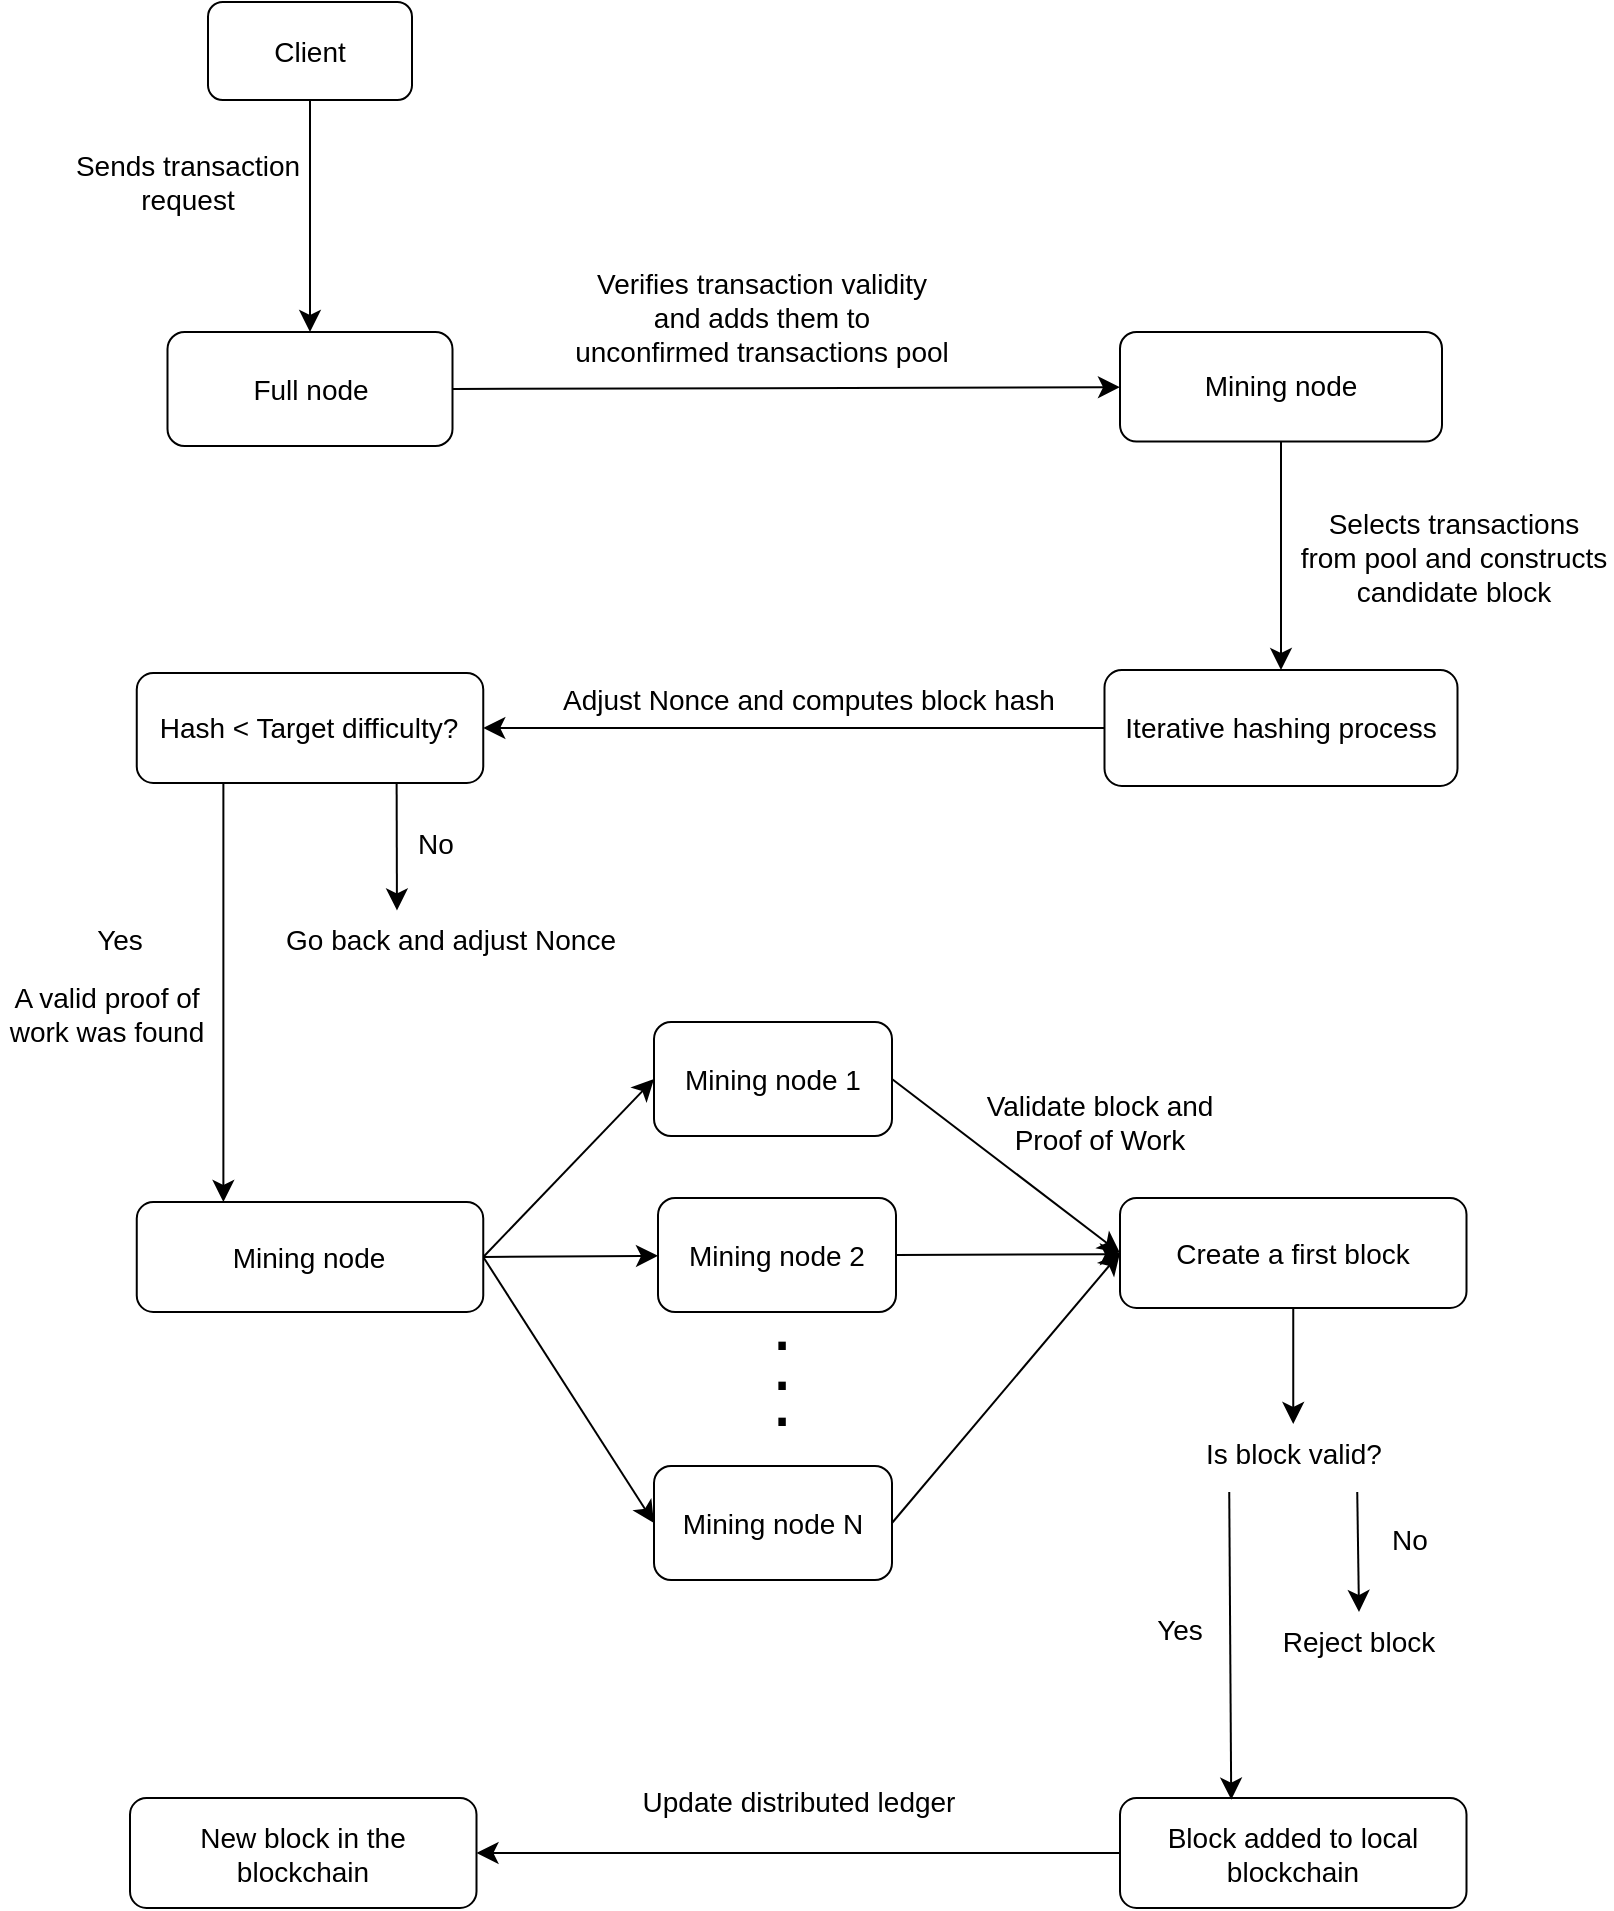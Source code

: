 <mxfile version="24.9.0">
  <diagram name="Página-1" id="oIxxipYVY-bKb81VuK8T">
    <mxGraphModel dx="2793" dy="1785" grid="0" gridSize="10" guides="1" tooltips="1" connect="1" arrows="1" fold="1" page="0" pageScale="1" pageWidth="827" pageHeight="1169" math="0" shadow="0">
      <root>
        <mxCell id="0" />
        <mxCell id="1" parent="0" />
        <mxCell id="hgDKIZP26lIpSgWEL45--6" style="edgeStyle=none;curved=1;rounded=0;orthogonalLoop=1;jettySize=auto;html=1;exitX=0.5;exitY=1;exitDx=0;exitDy=0;fontSize=12;startSize=8;endSize=8;" edge="1" parent="1" source="hgDKIZP26lIpSgWEL45--2" target="hgDKIZP26lIpSgWEL45--5">
          <mxGeometry relative="1" as="geometry" />
        </mxCell>
        <mxCell id="hgDKIZP26lIpSgWEL45--2" value="&lt;font style=&quot;font-size: 14px;&quot;&gt;Client&lt;/font&gt;" style="rounded=1;whiteSpace=wrap;html=1;" vertex="1" parent="1">
          <mxGeometry x="-62" y="-82" width="102" height="49" as="geometry" />
        </mxCell>
        <mxCell id="hgDKIZP26lIpSgWEL45--12" style="edgeStyle=none;curved=1;rounded=0;orthogonalLoop=1;jettySize=auto;html=1;exitX=0.5;exitY=1;exitDx=0;exitDy=0;fontSize=12;startSize=8;endSize=8;" edge="1" parent="1" source="hgDKIZP26lIpSgWEL45--3" target="hgDKIZP26lIpSgWEL45--11">
          <mxGeometry relative="1" as="geometry" />
        </mxCell>
        <mxCell id="hgDKIZP26lIpSgWEL45--3" value="Mining node" style="rounded=1;whiteSpace=wrap;html=1;fontSize=14;" vertex="1" parent="1">
          <mxGeometry x="394" y="83" width="161" height="54.75" as="geometry" />
        </mxCell>
        <mxCell id="hgDKIZP26lIpSgWEL45--10" style="edgeStyle=none;curved=1;rounded=0;orthogonalLoop=1;jettySize=auto;html=1;exitX=1;exitY=0.5;exitDx=0;exitDy=0;fontSize=12;startSize=8;endSize=8;" edge="1" parent="1" source="hgDKIZP26lIpSgWEL45--5" target="hgDKIZP26lIpSgWEL45--3">
          <mxGeometry relative="1" as="geometry" />
        </mxCell>
        <mxCell id="hgDKIZP26lIpSgWEL45--5" value="&lt;font style=&quot;font-size: 14px;&quot;&gt;Full node&lt;/font&gt;" style="rounded=1;whiteSpace=wrap;html=1;" vertex="1" parent="1">
          <mxGeometry x="-82.25" y="83" width="142.5" height="57" as="geometry" />
        </mxCell>
        <mxCell id="hgDKIZP26lIpSgWEL45--7" value="&lt;font&gt;Sends transaction request&lt;/font&gt;" style="text;strokeColor=none;fillColor=none;html=1;align=center;verticalAlign=middle;whiteSpace=wrap;rounded=0;fontSize=14;" vertex="1" parent="1">
          <mxGeometry x="-154" y="-7" width="164" height="30" as="geometry" />
        </mxCell>
        <mxCell id="hgDKIZP26lIpSgWEL45--11" value="&lt;font style=&quot;font-size: 14px;&quot;&gt;Iterative hashing process&lt;/font&gt;" style="rounded=1;whiteSpace=wrap;html=1;" vertex="1" parent="1">
          <mxGeometry x="386.25" y="252" width="176.5" height="58" as="geometry" />
        </mxCell>
        <mxCell id="hgDKIZP26lIpSgWEL45--13" value="&lt;span style=&quot;color: rgb(0, 0, 0); font-family: Helvetica; font-size: 14px; font-style: normal; font-variant-ligatures: normal; font-variant-caps: normal; font-weight: 400; letter-spacing: normal; orphans: 2; text-indent: 0px; text-transform: none; widows: 2; word-spacing: 0px; -webkit-text-stroke-width: 0px; white-space: normal; background-color: rgb(255, 255, 255); text-decoration-thickness: initial; text-decoration-style: initial; text-decoration-color: initial; float: none; display: inline !important;&quot;&gt;Verifies transaction validity and adds them to unconfirmed transactions pool&lt;/span&gt;" style="text;whiteSpace=wrap;html=1;align=center;" vertex="1" parent="1">
          <mxGeometry x="120.0" y="44" width="190.2" height="39" as="geometry" />
        </mxCell>
        <mxCell id="hgDKIZP26lIpSgWEL45--14" value="&lt;span style=&quot;color: rgb(0, 0, 0); font-family: Helvetica; font-size: 14px; font-style: normal; font-variant-ligatures: normal; font-variant-caps: normal; font-weight: 400; letter-spacing: normal; orphans: 2; text-indent: 0px; text-transform: none; widows: 2; word-spacing: 0px; -webkit-text-stroke-width: 0px; white-space: normal; background-color: rgb(255, 255, 255); text-decoration-thickness: initial; text-decoration-style: initial; text-decoration-color: initial; float: none; display: inline !important;&quot;&gt;Selects transactions from pool and constructs candidate block&lt;/span&gt;" style="text;whiteSpace=wrap;html=1;align=center;" vertex="1" parent="1">
          <mxGeometry x="482" y="164" width="158" height="39" as="geometry" />
        </mxCell>
        <mxCell id="hgDKIZP26lIpSgWEL45--15" style="edgeStyle=none;curved=1;rounded=0;orthogonalLoop=1;jettySize=auto;html=1;exitX=0;exitY=0.5;exitDx=0;exitDy=0;fontSize=12;startSize=8;endSize=8;entryX=1;entryY=0.5;entryDx=0;entryDy=0;" edge="1" parent="1" source="hgDKIZP26lIpSgWEL45--11" target="hgDKIZP26lIpSgWEL45--18">
          <mxGeometry relative="1" as="geometry">
            <mxPoint x="320" y="332" as="sourcePoint" />
            <mxPoint x="77" y="283" as="targetPoint" />
          </mxGeometry>
        </mxCell>
        <mxCell id="hgDKIZP26lIpSgWEL45--17" value="&lt;span style=&quot;font-family: Helvetica; font-size: 14px; font-style: normal; font-variant-ligatures: normal; font-variant-caps: normal; font-weight: 400; letter-spacing: normal; orphans: 2; text-indent: 0px; text-transform: none; widows: 2; word-spacing: 0px; -webkit-text-stroke-width: 0px; white-space: normal; background-color: rgb(255, 255, 255); text-decoration-thickness: initial; text-decoration-style: initial; text-decoration-color: initial; float: none; display: inline !important;&quot;&gt;Adjust Nonce and computes block hash&lt;/span&gt;" style="text;whiteSpace=wrap;html=1;align=center;fontColor=default;" vertex="1" parent="1">
          <mxGeometry x="102" y="252" width="273" height="34" as="geometry" />
        </mxCell>
        <mxCell id="hgDKIZP26lIpSgWEL45--28" style="edgeStyle=none;curved=1;rounded=0;orthogonalLoop=1;jettySize=auto;html=1;exitX=0.25;exitY=1;exitDx=0;exitDy=0;entryX=0.25;entryY=0;entryDx=0;entryDy=0;fontSize=12;startSize=8;endSize=8;" edge="1" parent="1" source="hgDKIZP26lIpSgWEL45--18" target="hgDKIZP26lIpSgWEL45--27">
          <mxGeometry relative="1" as="geometry" />
        </mxCell>
        <mxCell id="hgDKIZP26lIpSgWEL45--18" value="&lt;font style=&quot;font-size: 14px;&quot;&gt;Hash &amp;lt; Target difficulty?&lt;/font&gt;" style="rounded=1;whiteSpace=wrap;html=1;" vertex="1" parent="1">
          <mxGeometry x="-97.62" y="253.5" width="173.25" height="55" as="geometry" />
        </mxCell>
        <mxCell id="hgDKIZP26lIpSgWEL45--19" value="&lt;span style=&quot;color: rgb(0, 0, 0); font-family: Helvetica; font-size: 14px; font-style: normal; font-variant-ligatures: normal; font-variant-caps: normal; font-weight: 400; letter-spacing: normal; orphans: 2; text-indent: 0px; text-transform: none; widows: 2; word-spacing: 0px; -webkit-text-stroke-width: 0px; white-space: normal; background-color: rgb(255, 255, 255); text-decoration-thickness: initial; text-decoration-style: initial; text-decoration-color: initial; float: none; display: inline !important;&quot;&gt;A valid proof of work was found&lt;/span&gt;" style="text;whiteSpace=wrap;html=1;align=center;" vertex="1" parent="1">
          <mxGeometry x="-166" y="401" width="107" height="34" as="geometry" />
        </mxCell>
        <mxCell id="hgDKIZP26lIpSgWEL45--23" value="&lt;span style=&quot;color: rgb(0, 0, 0); font-family: Helvetica; font-size: 14px; font-style: normal; font-variant-ligatures: normal; font-variant-caps: normal; font-weight: 400; letter-spacing: normal; orphans: 2; text-indent: 0px; text-transform: none; widows: 2; word-spacing: 0px; -webkit-text-stroke-width: 0px; white-space: normal; background-color: rgb(255, 255, 255); text-decoration-thickness: initial; text-decoration-style: initial; text-decoration-color: initial; float: none; display: inline !important;&quot;&gt;Go back and adjust Nonce&lt;/span&gt;" style="text;whiteSpace=wrap;html=1;align=center;" vertex="1" parent="1">
          <mxGeometry x="-77" y="372" width="273" height="34" as="geometry" />
        </mxCell>
        <mxCell id="hgDKIZP26lIpSgWEL45--24" style="edgeStyle=none;curved=1;rounded=0;orthogonalLoop=1;jettySize=auto;html=1;exitX=0.75;exitY=1;exitDx=0;exitDy=0;entryX=0.401;entryY=0.006;entryDx=0;entryDy=0;entryPerimeter=0;fontSize=12;startSize=8;endSize=8;" edge="1" parent="1" source="hgDKIZP26lIpSgWEL45--18" target="hgDKIZP26lIpSgWEL45--23">
          <mxGeometry relative="1" as="geometry" />
        </mxCell>
        <mxCell id="hgDKIZP26lIpSgWEL45--25" value="&lt;span style=&quot;font-size: 14px;&quot;&gt;Yes&lt;/span&gt;" style="text;whiteSpace=wrap;html=1;align=center;fontColor=default;" vertex="1" parent="1">
          <mxGeometry x="-130" y="372" width="47.75" height="32" as="geometry" />
        </mxCell>
        <mxCell id="hgDKIZP26lIpSgWEL45--26" value="&lt;span style=&quot;font-size: 14px;&quot;&gt;No&lt;/span&gt;" style="text;whiteSpace=wrap;html=1;align=center;fontColor=default;" vertex="1" parent="1">
          <mxGeometry x="27.88" y="324" width="47.75" height="32" as="geometry" />
        </mxCell>
        <mxCell id="hgDKIZP26lIpSgWEL45--36" style="edgeStyle=none;curved=1;rounded=0;orthogonalLoop=1;jettySize=auto;html=1;exitX=1;exitY=0.5;exitDx=0;exitDy=0;entryX=0;entryY=0.5;entryDx=0;entryDy=0;fontSize=12;startSize=8;endSize=8;" edge="1" parent="1" source="hgDKIZP26lIpSgWEL45--27" target="hgDKIZP26lIpSgWEL45--29">
          <mxGeometry relative="1" as="geometry" />
        </mxCell>
        <mxCell id="hgDKIZP26lIpSgWEL45--37" style="edgeStyle=none;curved=1;rounded=0;orthogonalLoop=1;jettySize=auto;html=1;exitX=1;exitY=0.5;exitDx=0;exitDy=0;fontSize=12;startSize=8;endSize=8;" edge="1" parent="1" source="hgDKIZP26lIpSgWEL45--27" target="hgDKIZP26lIpSgWEL45--30">
          <mxGeometry relative="1" as="geometry" />
        </mxCell>
        <mxCell id="hgDKIZP26lIpSgWEL45--38" style="edgeStyle=none;curved=1;rounded=0;orthogonalLoop=1;jettySize=auto;html=1;exitX=1;exitY=0.5;exitDx=0;exitDy=0;entryX=0;entryY=0.5;entryDx=0;entryDy=0;fontSize=12;startSize=8;endSize=8;" edge="1" parent="1" source="hgDKIZP26lIpSgWEL45--27" target="hgDKIZP26lIpSgWEL45--31">
          <mxGeometry relative="1" as="geometry" />
        </mxCell>
        <mxCell id="hgDKIZP26lIpSgWEL45--27" value="&lt;font style=&quot;font-size: 14px;&quot;&gt;Mining node&lt;/font&gt;" style="rounded=1;whiteSpace=wrap;html=1;" vertex="1" parent="1">
          <mxGeometry x="-97.62" y="518" width="173.25" height="55" as="geometry" />
        </mxCell>
        <mxCell id="hgDKIZP26lIpSgWEL45--40" style="edgeStyle=none;curved=1;rounded=0;orthogonalLoop=1;jettySize=auto;html=1;exitX=1;exitY=0.5;exitDx=0;exitDy=0;entryX=0;entryY=0.5;entryDx=0;entryDy=0;fontSize=12;startSize=8;endSize=8;" edge="1" parent="1" source="hgDKIZP26lIpSgWEL45--29" target="hgDKIZP26lIpSgWEL45--39">
          <mxGeometry relative="1" as="geometry" />
        </mxCell>
        <mxCell id="hgDKIZP26lIpSgWEL45--29" value="&lt;font style=&quot;font-size: 14px;&quot;&gt;Mining node 1&lt;/font&gt;" style="rounded=1;whiteSpace=wrap;html=1;" vertex="1" parent="1">
          <mxGeometry x="161" y="428" width="119" height="57" as="geometry" />
        </mxCell>
        <mxCell id="hgDKIZP26lIpSgWEL45--41" style="edgeStyle=none;curved=1;rounded=0;orthogonalLoop=1;jettySize=auto;html=1;exitX=1;exitY=0.5;exitDx=0;exitDy=0;fontSize=12;startSize=8;endSize=8;" edge="1" parent="1" source="hgDKIZP26lIpSgWEL45--30">
          <mxGeometry relative="1" as="geometry">
            <mxPoint x="395" y="544.091" as="targetPoint" />
          </mxGeometry>
        </mxCell>
        <mxCell id="hgDKIZP26lIpSgWEL45--30" value="&lt;font style=&quot;font-size: 14px;&quot;&gt;Mining node 2&lt;/font&gt;" style="rounded=1;whiteSpace=wrap;html=1;" vertex="1" parent="1">
          <mxGeometry x="163" y="516" width="119" height="57" as="geometry" />
        </mxCell>
        <mxCell id="hgDKIZP26lIpSgWEL45--42" style="edgeStyle=none;curved=1;rounded=0;orthogonalLoop=1;jettySize=auto;html=1;exitX=1;exitY=0.5;exitDx=0;exitDy=0;entryX=0;entryY=0.5;entryDx=0;entryDy=0;fontSize=12;startSize=8;endSize=8;" edge="1" parent="1" source="hgDKIZP26lIpSgWEL45--31" target="hgDKIZP26lIpSgWEL45--39">
          <mxGeometry relative="1" as="geometry" />
        </mxCell>
        <mxCell id="hgDKIZP26lIpSgWEL45--31" value="&lt;font style=&quot;font-size: 14px;&quot;&gt;Mining node N&lt;/font&gt;" style="rounded=1;whiteSpace=wrap;html=1;" vertex="1" parent="1">
          <mxGeometry x="161" y="650" width="119" height="57" as="geometry" />
        </mxCell>
        <mxCell id="hgDKIZP26lIpSgWEL45--32" value="&lt;span&gt;.&lt;/span&gt;" style="text;whiteSpace=wrap;html=1;align=center;fontColor=default;fontSize=39;" vertex="1" parent="1">
          <mxGeometry x="201" y="549" width="47.75" height="32" as="geometry" />
        </mxCell>
        <mxCell id="hgDKIZP26lIpSgWEL45--33" style="edgeStyle=none;curved=1;rounded=0;orthogonalLoop=1;jettySize=auto;html=1;entryX=0.612;entryY=0.025;entryDx=0;entryDy=0;entryPerimeter=0;fontSize=12;startSize=8;endSize=8;" edge="1" parent="1" source="hgDKIZP26lIpSgWEL45--32" target="hgDKIZP26lIpSgWEL45--32">
          <mxGeometry relative="1" as="geometry" />
        </mxCell>
        <mxCell id="hgDKIZP26lIpSgWEL45--34" value="&lt;span&gt;.&lt;/span&gt;" style="text;whiteSpace=wrap;html=1;align=center;fontColor=default;fontSize=39;" vertex="1" parent="1">
          <mxGeometry x="201" y="569" width="47.75" height="32" as="geometry" />
        </mxCell>
        <mxCell id="hgDKIZP26lIpSgWEL45--35" value="&lt;span&gt;.&lt;/span&gt;" style="text;whiteSpace=wrap;html=1;align=center;fontColor=default;fontSize=39;" vertex="1" parent="1">
          <mxGeometry x="201" y="587" width="47.75" height="32" as="geometry" />
        </mxCell>
        <mxCell id="hgDKIZP26lIpSgWEL45--46" style="edgeStyle=none;curved=1;rounded=0;orthogonalLoop=1;jettySize=auto;html=1;exitX=0.5;exitY=1;exitDx=0;exitDy=0;fontSize=12;startSize=8;endSize=8;entryX=0.5;entryY=0;entryDx=0;entryDy=0;" edge="1" parent="1" source="hgDKIZP26lIpSgWEL45--39" target="hgDKIZP26lIpSgWEL45--47">
          <mxGeometry relative="1" as="geometry">
            <mxPoint x="480.455" y="623.182" as="targetPoint" />
          </mxGeometry>
        </mxCell>
        <mxCell id="hgDKIZP26lIpSgWEL45--39" value="&lt;font style=&quot;font-size: 14px;&quot;&gt;Create a first block&lt;/font&gt;" style="rounded=1;whiteSpace=wrap;html=1;" vertex="1" parent="1">
          <mxGeometry x="394" y="516" width="173.25" height="55" as="geometry" />
        </mxCell>
        <mxCell id="hgDKIZP26lIpSgWEL45--44" value="&lt;span style=&quot;font-family: Helvetica; font-size: 14px; font-style: normal; font-variant-ligatures: normal; font-variant-caps: normal; font-weight: 400; letter-spacing: normal; orphans: 2; text-indent: 0px; text-transform: none; widows: 2; word-spacing: 0px; -webkit-text-stroke-width: 0px; white-space: normal; background-color: rgb(255, 255, 255); text-decoration-thickness: initial; text-decoration-style: initial; text-decoration-color: initial; float: none; display: inline !important;&quot;&gt;Validate block and Proof of Work&lt;/span&gt;" style="text;whiteSpace=wrap;html=1;align=center;fontColor=default;" vertex="1" parent="1">
          <mxGeometry x="320" y="455" width="128" height="34" as="geometry" />
        </mxCell>
        <mxCell id="hgDKIZP26lIpSgWEL45--54" style="edgeStyle=none;curved=1;rounded=0;orthogonalLoop=1;jettySize=auto;html=1;exitX=0;exitY=0.5;exitDx=0;exitDy=0;entryX=1;entryY=0.5;entryDx=0;entryDy=0;fontSize=12;startSize=8;endSize=8;" edge="1" parent="1" source="hgDKIZP26lIpSgWEL45--45" target="hgDKIZP26lIpSgWEL45--53">
          <mxGeometry relative="1" as="geometry" />
        </mxCell>
        <mxCell id="hgDKIZP26lIpSgWEL45--45" value="&lt;font style=&quot;font-size: 14px;&quot;&gt;Block added to local blockchain&lt;/font&gt;" style="rounded=1;whiteSpace=wrap;html=1;" vertex="1" parent="1">
          <mxGeometry x="394" y="816" width="173.25" height="55" as="geometry" />
        </mxCell>
        <mxCell id="hgDKIZP26lIpSgWEL45--51" style="edgeStyle=none;curved=1;rounded=0;orthogonalLoop=1;jettySize=auto;html=1;exitX=0.75;exitY=1;exitDx=0;exitDy=0;entryX=0.5;entryY=0;entryDx=0;entryDy=0;fontSize=12;startSize=8;endSize=8;" edge="1" parent="1" source="hgDKIZP26lIpSgWEL45--47" target="hgDKIZP26lIpSgWEL45--50">
          <mxGeometry relative="1" as="geometry" />
        </mxCell>
        <mxCell id="hgDKIZP26lIpSgWEL45--47" value="&lt;span style=&quot;font-family: Helvetica; font-size: 14px; font-style: normal; font-variant-ligatures: normal; font-variant-caps: normal; font-weight: 400; letter-spacing: normal; orphans: 2; text-indent: 0px; text-transform: none; widows: 2; word-spacing: 0px; -webkit-text-stroke-width: 0px; white-space: normal; background-color: rgb(255, 255, 255); text-decoration-thickness: initial; text-decoration-style: initial; text-decoration-color: initial; float: none; display: inline !important;&quot;&gt;Is block valid?&lt;/span&gt;" style="text;whiteSpace=wrap;html=1;align=center;fontColor=default;" vertex="1" parent="1">
          <mxGeometry x="416.62" y="629" width="128" height="34" as="geometry" />
        </mxCell>
        <mxCell id="hgDKIZP26lIpSgWEL45--48" style="edgeStyle=none;curved=1;rounded=0;orthogonalLoop=1;jettySize=auto;html=1;exitX=0.25;exitY=1;exitDx=0;exitDy=0;entryX=0.321;entryY=0.015;entryDx=0;entryDy=0;entryPerimeter=0;fontSize=12;startSize=8;endSize=8;" edge="1" parent="1" source="hgDKIZP26lIpSgWEL45--47" target="hgDKIZP26lIpSgWEL45--45">
          <mxGeometry relative="1" as="geometry" />
        </mxCell>
        <mxCell id="hgDKIZP26lIpSgWEL45--49" value="&lt;span style=&quot;font-size: 14px;&quot;&gt;Yes&lt;/span&gt;" style="text;whiteSpace=wrap;html=1;align=center;fontColor=default;" vertex="1" parent="1">
          <mxGeometry x="400.25" y="717" width="47.75" height="32" as="geometry" />
        </mxCell>
        <mxCell id="hgDKIZP26lIpSgWEL45--50" value="&lt;span style=&quot;font-size: 14px;&quot;&gt;Reject block&lt;/span&gt;" style="text;whiteSpace=wrap;html=1;align=center;" vertex="1" parent="1">
          <mxGeometry x="467" y="723" width="93" height="34" as="geometry" />
        </mxCell>
        <mxCell id="hgDKIZP26lIpSgWEL45--52" value="&lt;span style=&quot;font-size: 14px;&quot;&gt;No&lt;/span&gt;" style="text;whiteSpace=wrap;html=1;align=center;fontColor=default;" vertex="1" parent="1">
          <mxGeometry x="515" y="672" width="47.75" height="32" as="geometry" />
        </mxCell>
        <mxCell id="hgDKIZP26lIpSgWEL45--53" value="&lt;font style=&quot;font-size: 14px;&quot;&gt;New block in the blockchain&lt;/font&gt;" style="rounded=1;whiteSpace=wrap;html=1;" vertex="1" parent="1">
          <mxGeometry x="-101" y="816" width="173.25" height="55" as="geometry" />
        </mxCell>
        <mxCell id="hgDKIZP26lIpSgWEL45--55" value="&lt;span style=&quot;font-size: 14px;&quot;&gt;Update distributed ledger&lt;/span&gt;" style="text;whiteSpace=wrap;html=1;align=center;" vertex="1" parent="1">
          <mxGeometry x="123" y="803" width="221" height="34" as="geometry" />
        </mxCell>
      </root>
    </mxGraphModel>
  </diagram>
</mxfile>
